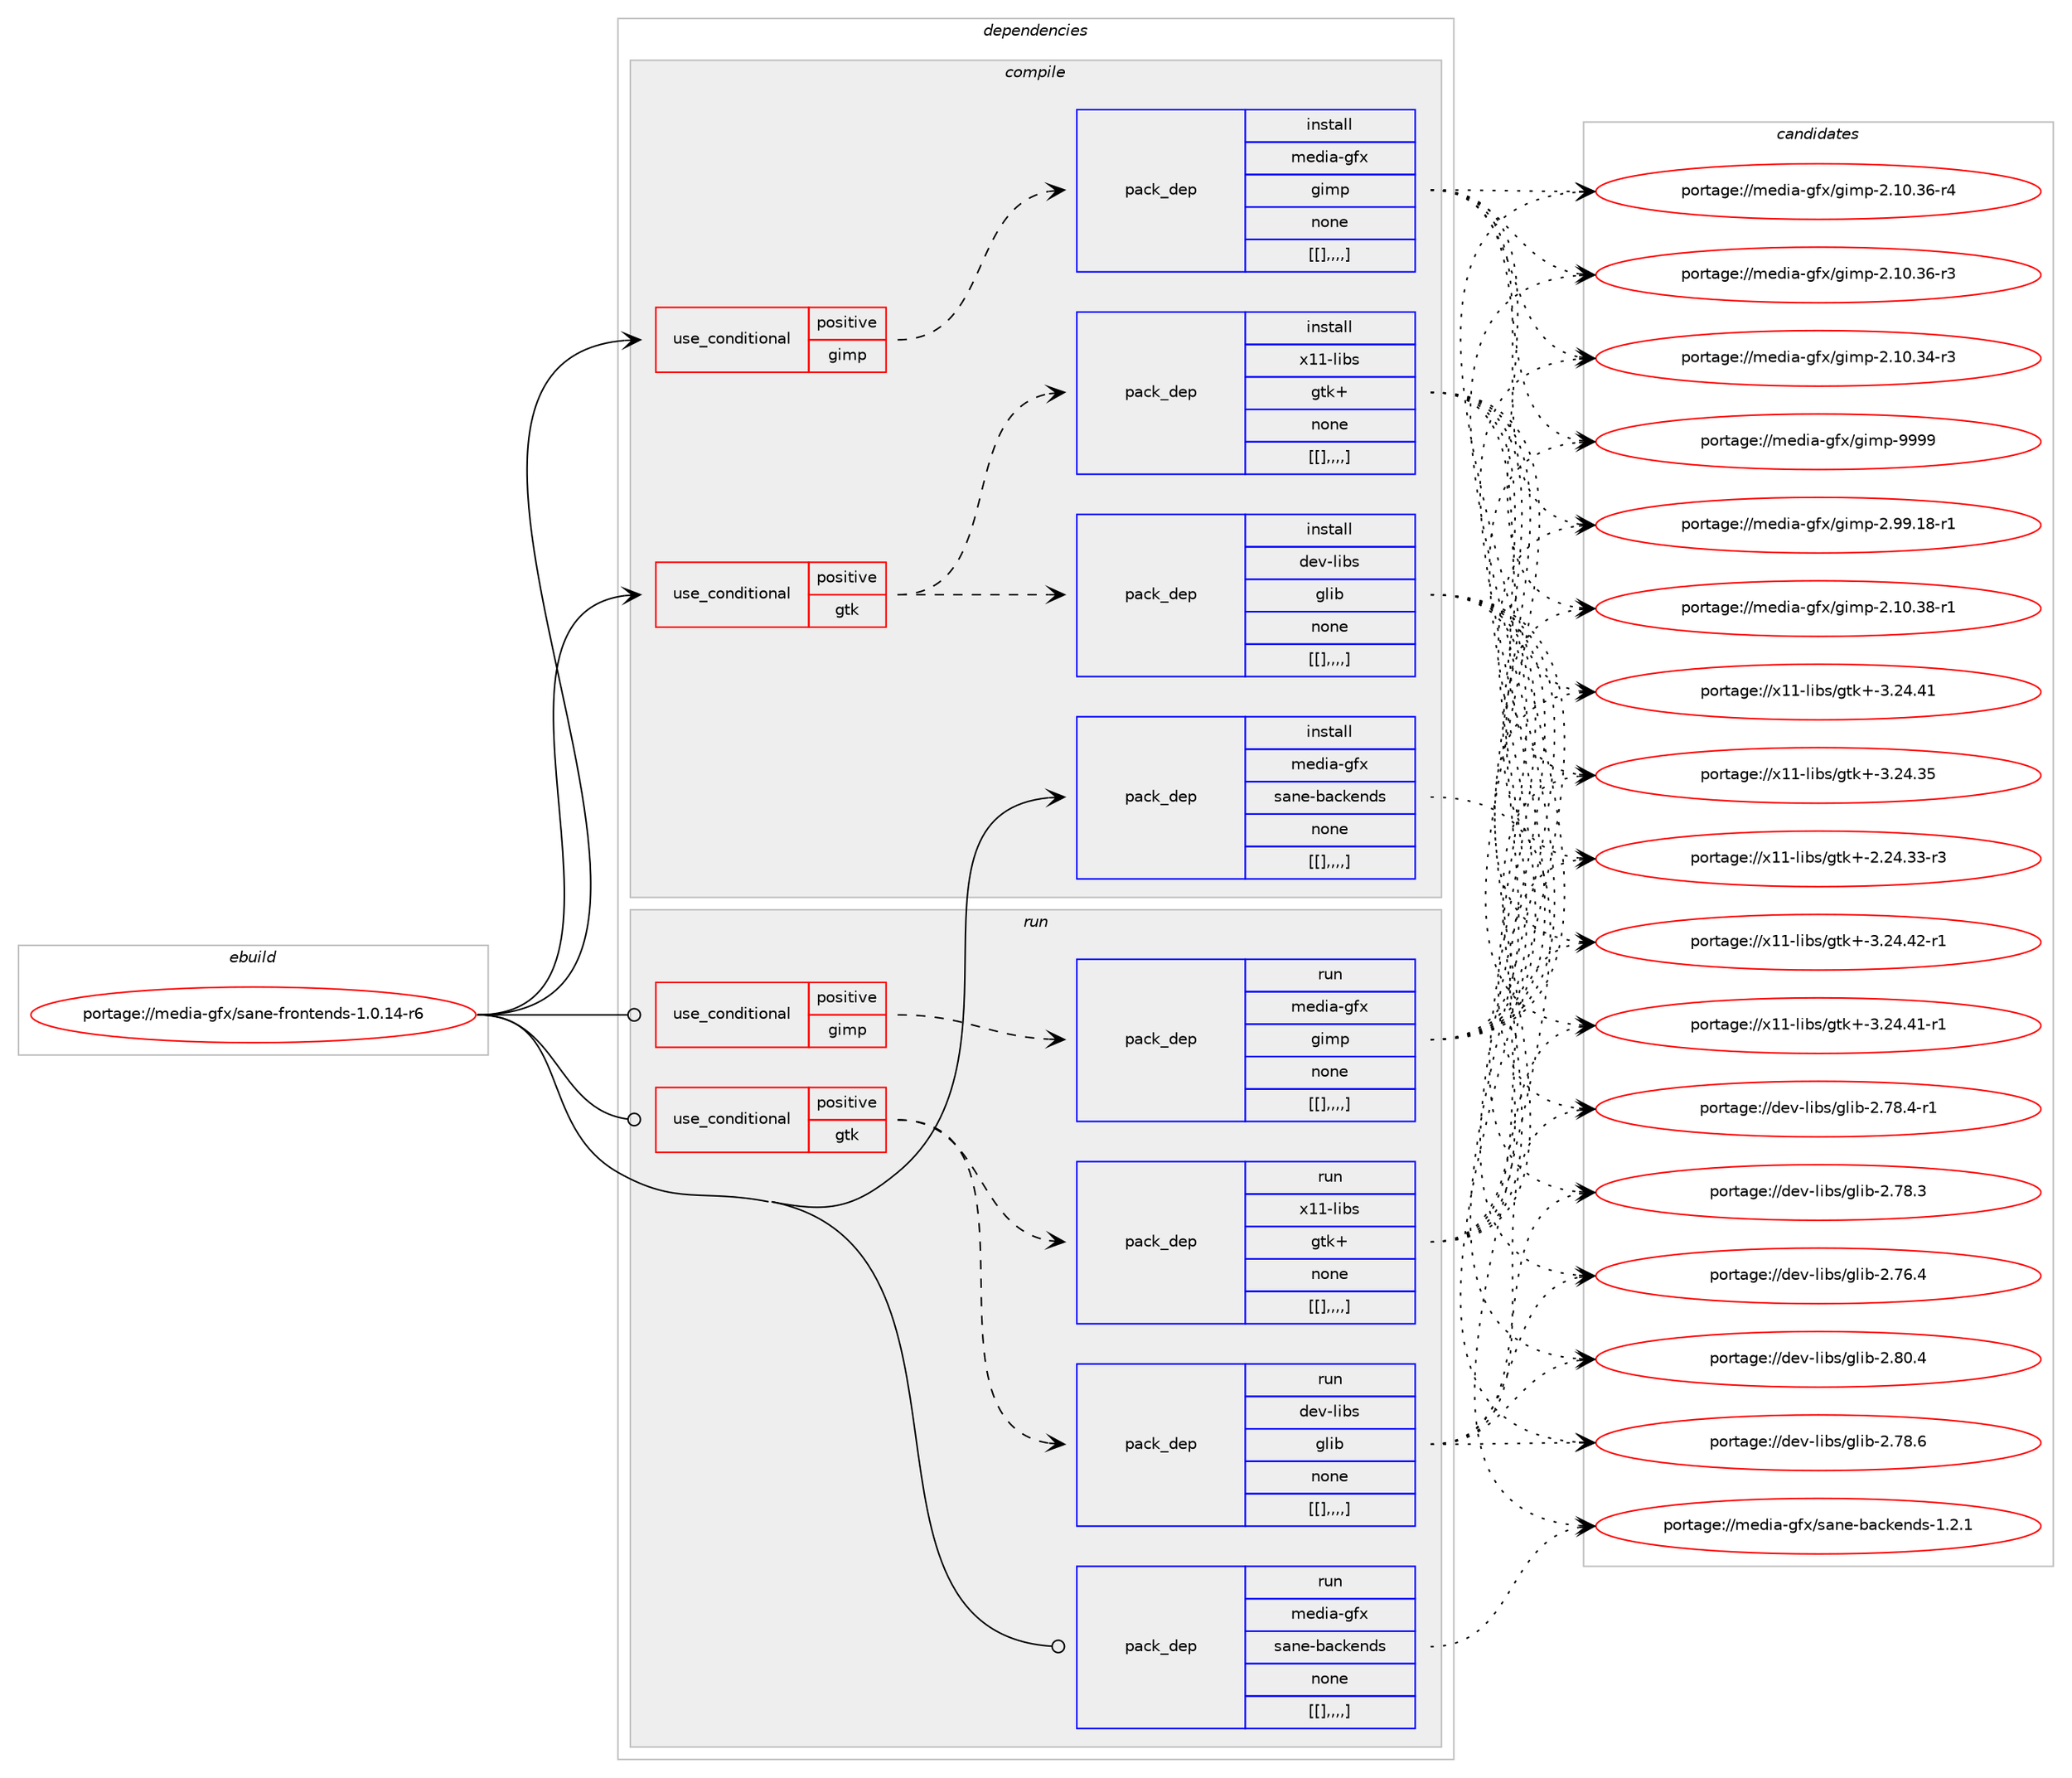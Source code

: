 digraph prolog {

# *************
# Graph options
# *************

newrank=true;
concentrate=true;
compound=true;
graph [rankdir=LR,fontname=Helvetica,fontsize=10,ranksep=1.5];#, ranksep=2.5, nodesep=0.2];
edge  [arrowhead=vee];
node  [fontname=Helvetica,fontsize=10];

# **********
# The ebuild
# **********

subgraph cluster_leftcol {
color=gray;
label=<<i>ebuild</i>>;
id [label="portage://media-gfx/sane-frontends-1.0.14-r6", color=red, width=4, href="../media-gfx/sane-frontends-1.0.14-r6.svg"];
}

# ****************
# The dependencies
# ****************

subgraph cluster_midcol {
color=gray;
label=<<i>dependencies</i>>;
subgraph cluster_compile {
fillcolor="#eeeeee";
style=filled;
label=<<i>compile</i>>;
subgraph cond80052 {
dependency316168 [label=<<TABLE BORDER="0" CELLBORDER="1" CELLSPACING="0" CELLPADDING="4"><TR><TD ROWSPAN="3" CELLPADDING="10">use_conditional</TD></TR><TR><TD>positive</TD></TR><TR><TD>gimp</TD></TR></TABLE>>, shape=none, color=red];
subgraph pack233478 {
dependency316203 [label=<<TABLE BORDER="0" CELLBORDER="1" CELLSPACING="0" CELLPADDING="4" WIDTH="220"><TR><TD ROWSPAN="6" CELLPADDING="30">pack_dep</TD></TR><TR><TD WIDTH="110">install</TD></TR><TR><TD>media-gfx</TD></TR><TR><TD>gimp</TD></TR><TR><TD>none</TD></TR><TR><TD>[[],,,,]</TD></TR></TABLE>>, shape=none, color=blue];
}
dependency316168:e -> dependency316203:w [weight=20,style="dashed",arrowhead="vee"];
}
id:e -> dependency316168:w [weight=20,style="solid",arrowhead="vee"];
subgraph cond80060 {
dependency316263 [label=<<TABLE BORDER="0" CELLBORDER="1" CELLSPACING="0" CELLPADDING="4"><TR><TD ROWSPAN="3" CELLPADDING="10">use_conditional</TD></TR><TR><TD>positive</TD></TR><TR><TD>gtk</TD></TR></TABLE>>, shape=none, color=red];
subgraph pack233556 {
dependency316285 [label=<<TABLE BORDER="0" CELLBORDER="1" CELLSPACING="0" CELLPADDING="4" WIDTH="220"><TR><TD ROWSPAN="6" CELLPADDING="30">pack_dep</TD></TR><TR><TD WIDTH="110">install</TD></TR><TR><TD>dev-libs</TD></TR><TR><TD>glib</TD></TR><TR><TD>none</TD></TR><TR><TD>[[],,,,]</TD></TR></TABLE>>, shape=none, color=blue];
}
dependency316263:e -> dependency316285:w [weight=20,style="dashed",arrowhead="vee"];
subgraph pack233576 {
dependency316321 [label=<<TABLE BORDER="0" CELLBORDER="1" CELLSPACING="0" CELLPADDING="4" WIDTH="220"><TR><TD ROWSPAN="6" CELLPADDING="30">pack_dep</TD></TR><TR><TD WIDTH="110">install</TD></TR><TR><TD>x11-libs</TD></TR><TR><TD>gtk+</TD></TR><TR><TD>none</TD></TR><TR><TD>[[],,,,]</TD></TR></TABLE>>, shape=none, color=blue];
}
dependency316263:e -> dependency316321:w [weight=20,style="dashed",arrowhead="vee"];
}
id:e -> dependency316263:w [weight=20,style="solid",arrowhead="vee"];
subgraph pack233609 {
dependency316324 [label=<<TABLE BORDER="0" CELLBORDER="1" CELLSPACING="0" CELLPADDING="4" WIDTH="220"><TR><TD ROWSPAN="6" CELLPADDING="30">pack_dep</TD></TR><TR><TD WIDTH="110">install</TD></TR><TR><TD>media-gfx</TD></TR><TR><TD>sane-backends</TD></TR><TR><TD>none</TD></TR><TR><TD>[[],,,,]</TD></TR></TABLE>>, shape=none, color=blue];
}
id:e -> dependency316324:w [weight=20,style="solid",arrowhead="vee"];
}
subgraph cluster_compileandrun {
fillcolor="#eeeeee";
style=filled;
label=<<i>compile and run</i>>;
}
subgraph cluster_run {
fillcolor="#eeeeee";
style=filled;
label=<<i>run</i>>;
subgraph cond80077 {
dependency316331 [label=<<TABLE BORDER="0" CELLBORDER="1" CELLSPACING="0" CELLPADDING="4"><TR><TD ROWSPAN="3" CELLPADDING="10">use_conditional</TD></TR><TR><TD>positive</TD></TR><TR><TD>gimp</TD></TR></TABLE>>, shape=none, color=red];
subgraph pack233610 {
dependency316333 [label=<<TABLE BORDER="0" CELLBORDER="1" CELLSPACING="0" CELLPADDING="4" WIDTH="220"><TR><TD ROWSPAN="6" CELLPADDING="30">pack_dep</TD></TR><TR><TD WIDTH="110">run</TD></TR><TR><TD>media-gfx</TD></TR><TR><TD>gimp</TD></TR><TR><TD>none</TD></TR><TR><TD>[[],,,,]</TD></TR></TABLE>>, shape=none, color=blue];
}
dependency316331:e -> dependency316333:w [weight=20,style="dashed",arrowhead="vee"];
}
id:e -> dependency316331:w [weight=20,style="solid",arrowhead="odot"];
subgraph cond80087 {
dependency316387 [label=<<TABLE BORDER="0" CELLBORDER="1" CELLSPACING="0" CELLPADDING="4"><TR><TD ROWSPAN="3" CELLPADDING="10">use_conditional</TD></TR><TR><TD>positive</TD></TR><TR><TD>gtk</TD></TR></TABLE>>, shape=none, color=red];
subgraph pack233693 {
dependency316431 [label=<<TABLE BORDER="0" CELLBORDER="1" CELLSPACING="0" CELLPADDING="4" WIDTH="220"><TR><TD ROWSPAN="6" CELLPADDING="30">pack_dep</TD></TR><TR><TD WIDTH="110">run</TD></TR><TR><TD>dev-libs</TD></TR><TR><TD>glib</TD></TR><TR><TD>none</TD></TR><TR><TD>[[],,,,]</TD></TR></TABLE>>, shape=none, color=blue];
}
dependency316387:e -> dependency316431:w [weight=20,style="dashed",arrowhead="vee"];
subgraph pack233711 {
dependency316495 [label=<<TABLE BORDER="0" CELLBORDER="1" CELLSPACING="0" CELLPADDING="4" WIDTH="220"><TR><TD ROWSPAN="6" CELLPADDING="30">pack_dep</TD></TR><TR><TD WIDTH="110">run</TD></TR><TR><TD>x11-libs</TD></TR><TR><TD>gtk+</TD></TR><TR><TD>none</TD></TR><TR><TD>[[],,,,]</TD></TR></TABLE>>, shape=none, color=blue];
}
dependency316387:e -> dependency316495:w [weight=20,style="dashed",arrowhead="vee"];
}
id:e -> dependency316387:w [weight=20,style="solid",arrowhead="odot"];
subgraph pack233753 {
dependency316520 [label=<<TABLE BORDER="0" CELLBORDER="1" CELLSPACING="0" CELLPADDING="4" WIDTH="220"><TR><TD ROWSPAN="6" CELLPADDING="30">pack_dep</TD></TR><TR><TD WIDTH="110">run</TD></TR><TR><TD>media-gfx</TD></TR><TR><TD>sane-backends</TD></TR><TR><TD>none</TD></TR><TR><TD>[[],,,,]</TD></TR></TABLE>>, shape=none, color=blue];
}
id:e -> dependency316520:w [weight=20,style="solid",arrowhead="odot"];
}
}

# **************
# The candidates
# **************

subgraph cluster_choices {
rank=same;
color=gray;
label=<<i>candidates</i>>;

subgraph choice231453 {
color=black;
nodesep=1;
choice1091011001059745103102120471031051091124557575757 [label="portage://media-gfx/gimp-9999", color=red, width=4,href="../media-gfx/gimp-9999.svg"];
choice10910110010597451031021204710310510911245504657574649564511449 [label="portage://media-gfx/gimp-2.99.18-r1", color=red, width=4,href="../media-gfx/gimp-2.99.18-r1.svg"];
choice10910110010597451031021204710310510911245504649484651564511449 [label="portage://media-gfx/gimp-2.10.38-r1", color=red, width=4,href="../media-gfx/gimp-2.10.38-r1.svg"];
choice10910110010597451031021204710310510911245504649484651544511452 [label="portage://media-gfx/gimp-2.10.36-r4", color=red, width=4,href="../media-gfx/gimp-2.10.36-r4.svg"];
choice10910110010597451031021204710310510911245504649484651544511451 [label="portage://media-gfx/gimp-2.10.36-r3", color=red, width=4,href="../media-gfx/gimp-2.10.36-r3.svg"];
choice10910110010597451031021204710310510911245504649484651524511451 [label="portage://media-gfx/gimp-2.10.34-r3", color=red, width=4,href="../media-gfx/gimp-2.10.34-r3.svg"];
dependency316203:e -> choice1091011001059745103102120471031051091124557575757:w [style=dotted,weight="100"];
dependency316203:e -> choice10910110010597451031021204710310510911245504657574649564511449:w [style=dotted,weight="100"];
dependency316203:e -> choice10910110010597451031021204710310510911245504649484651564511449:w [style=dotted,weight="100"];
dependency316203:e -> choice10910110010597451031021204710310510911245504649484651544511452:w [style=dotted,weight="100"];
dependency316203:e -> choice10910110010597451031021204710310510911245504649484651544511451:w [style=dotted,weight="100"];
dependency316203:e -> choice10910110010597451031021204710310510911245504649484651524511451:w [style=dotted,weight="100"];
}
subgraph choice231491 {
color=black;
nodesep=1;
choice1001011184510810598115471031081059845504656484652 [label="portage://dev-libs/glib-2.80.4", color=red, width=4,href="../dev-libs/glib-2.80.4.svg"];
choice1001011184510810598115471031081059845504655564654 [label="portage://dev-libs/glib-2.78.6", color=red, width=4,href="../dev-libs/glib-2.78.6.svg"];
choice10010111845108105981154710310810598455046555646524511449 [label="portage://dev-libs/glib-2.78.4-r1", color=red, width=4,href="../dev-libs/glib-2.78.4-r1.svg"];
choice1001011184510810598115471031081059845504655564651 [label="portage://dev-libs/glib-2.78.3", color=red, width=4,href="../dev-libs/glib-2.78.3.svg"];
choice1001011184510810598115471031081059845504655544652 [label="portage://dev-libs/glib-2.76.4", color=red, width=4,href="../dev-libs/glib-2.76.4.svg"];
dependency316285:e -> choice1001011184510810598115471031081059845504656484652:w [style=dotted,weight="100"];
dependency316285:e -> choice1001011184510810598115471031081059845504655564654:w [style=dotted,weight="100"];
dependency316285:e -> choice10010111845108105981154710310810598455046555646524511449:w [style=dotted,weight="100"];
dependency316285:e -> choice1001011184510810598115471031081059845504655564651:w [style=dotted,weight="100"];
dependency316285:e -> choice1001011184510810598115471031081059845504655544652:w [style=dotted,weight="100"];
}
subgraph choice231511 {
color=black;
nodesep=1;
choice12049494510810598115471031161074345514650524652504511449 [label="portage://x11-libs/gtk+-3.24.42-r1", color=red, width=4,href="../x11-libs/gtk+-3.24.42-r1.svg"];
choice12049494510810598115471031161074345514650524652494511449 [label="portage://x11-libs/gtk+-3.24.41-r1", color=red, width=4,href="../x11-libs/gtk+-3.24.41-r1.svg"];
choice1204949451081059811547103116107434551465052465249 [label="portage://x11-libs/gtk+-3.24.41", color=red, width=4,href="../x11-libs/gtk+-3.24.41.svg"];
choice1204949451081059811547103116107434551465052465153 [label="portage://x11-libs/gtk+-3.24.35", color=red, width=4,href="../x11-libs/gtk+-3.24.35.svg"];
choice12049494510810598115471031161074345504650524651514511451 [label="portage://x11-libs/gtk+-2.24.33-r3", color=red, width=4,href="../x11-libs/gtk+-2.24.33-r3.svg"];
dependency316321:e -> choice12049494510810598115471031161074345514650524652504511449:w [style=dotted,weight="100"];
dependency316321:e -> choice12049494510810598115471031161074345514650524652494511449:w [style=dotted,weight="100"];
dependency316321:e -> choice1204949451081059811547103116107434551465052465249:w [style=dotted,weight="100"];
dependency316321:e -> choice1204949451081059811547103116107434551465052465153:w [style=dotted,weight="100"];
dependency316321:e -> choice12049494510810598115471031161074345504650524651514511451:w [style=dotted,weight="100"];
}
subgraph choice231520 {
color=black;
nodesep=1;
choice1091011001059745103102120471159711010145989799107101110100115454946504649 [label="portage://media-gfx/sane-backends-1.2.1", color=red, width=4,href="../media-gfx/sane-backends-1.2.1.svg"];
dependency316324:e -> choice1091011001059745103102120471159711010145989799107101110100115454946504649:w [style=dotted,weight="100"];
}
subgraph choice231542 {
color=black;
nodesep=1;
choice1091011001059745103102120471031051091124557575757 [label="portage://media-gfx/gimp-9999", color=red, width=4,href="../media-gfx/gimp-9999.svg"];
choice10910110010597451031021204710310510911245504657574649564511449 [label="portage://media-gfx/gimp-2.99.18-r1", color=red, width=4,href="../media-gfx/gimp-2.99.18-r1.svg"];
choice10910110010597451031021204710310510911245504649484651564511449 [label="portage://media-gfx/gimp-2.10.38-r1", color=red, width=4,href="../media-gfx/gimp-2.10.38-r1.svg"];
choice10910110010597451031021204710310510911245504649484651544511452 [label="portage://media-gfx/gimp-2.10.36-r4", color=red, width=4,href="../media-gfx/gimp-2.10.36-r4.svg"];
choice10910110010597451031021204710310510911245504649484651544511451 [label="portage://media-gfx/gimp-2.10.36-r3", color=red, width=4,href="../media-gfx/gimp-2.10.36-r3.svg"];
choice10910110010597451031021204710310510911245504649484651524511451 [label="portage://media-gfx/gimp-2.10.34-r3", color=red, width=4,href="../media-gfx/gimp-2.10.34-r3.svg"];
dependency316333:e -> choice1091011001059745103102120471031051091124557575757:w [style=dotted,weight="100"];
dependency316333:e -> choice10910110010597451031021204710310510911245504657574649564511449:w [style=dotted,weight="100"];
dependency316333:e -> choice10910110010597451031021204710310510911245504649484651564511449:w [style=dotted,weight="100"];
dependency316333:e -> choice10910110010597451031021204710310510911245504649484651544511452:w [style=dotted,weight="100"];
dependency316333:e -> choice10910110010597451031021204710310510911245504649484651544511451:w [style=dotted,weight="100"];
dependency316333:e -> choice10910110010597451031021204710310510911245504649484651524511451:w [style=dotted,weight="100"];
}
subgraph choice231578 {
color=black;
nodesep=1;
choice1001011184510810598115471031081059845504656484652 [label="portage://dev-libs/glib-2.80.4", color=red, width=4,href="../dev-libs/glib-2.80.4.svg"];
choice1001011184510810598115471031081059845504655564654 [label="portage://dev-libs/glib-2.78.6", color=red, width=4,href="../dev-libs/glib-2.78.6.svg"];
choice10010111845108105981154710310810598455046555646524511449 [label="portage://dev-libs/glib-2.78.4-r1", color=red, width=4,href="../dev-libs/glib-2.78.4-r1.svg"];
choice1001011184510810598115471031081059845504655564651 [label="portage://dev-libs/glib-2.78.3", color=red, width=4,href="../dev-libs/glib-2.78.3.svg"];
choice1001011184510810598115471031081059845504655544652 [label="portage://dev-libs/glib-2.76.4", color=red, width=4,href="../dev-libs/glib-2.76.4.svg"];
dependency316431:e -> choice1001011184510810598115471031081059845504656484652:w [style=dotted,weight="100"];
dependency316431:e -> choice1001011184510810598115471031081059845504655564654:w [style=dotted,weight="100"];
dependency316431:e -> choice10010111845108105981154710310810598455046555646524511449:w [style=dotted,weight="100"];
dependency316431:e -> choice1001011184510810598115471031081059845504655564651:w [style=dotted,weight="100"];
dependency316431:e -> choice1001011184510810598115471031081059845504655544652:w [style=dotted,weight="100"];
}
subgraph choice231632 {
color=black;
nodesep=1;
choice12049494510810598115471031161074345514650524652504511449 [label="portage://x11-libs/gtk+-3.24.42-r1", color=red, width=4,href="../x11-libs/gtk+-3.24.42-r1.svg"];
choice12049494510810598115471031161074345514650524652494511449 [label="portage://x11-libs/gtk+-3.24.41-r1", color=red, width=4,href="../x11-libs/gtk+-3.24.41-r1.svg"];
choice1204949451081059811547103116107434551465052465249 [label="portage://x11-libs/gtk+-3.24.41", color=red, width=4,href="../x11-libs/gtk+-3.24.41.svg"];
choice1204949451081059811547103116107434551465052465153 [label="portage://x11-libs/gtk+-3.24.35", color=red, width=4,href="../x11-libs/gtk+-3.24.35.svg"];
choice12049494510810598115471031161074345504650524651514511451 [label="portage://x11-libs/gtk+-2.24.33-r3", color=red, width=4,href="../x11-libs/gtk+-2.24.33-r3.svg"];
dependency316495:e -> choice12049494510810598115471031161074345514650524652504511449:w [style=dotted,weight="100"];
dependency316495:e -> choice12049494510810598115471031161074345514650524652494511449:w [style=dotted,weight="100"];
dependency316495:e -> choice1204949451081059811547103116107434551465052465249:w [style=dotted,weight="100"];
dependency316495:e -> choice1204949451081059811547103116107434551465052465153:w [style=dotted,weight="100"];
dependency316495:e -> choice12049494510810598115471031161074345504650524651514511451:w [style=dotted,weight="100"];
}
subgraph choice231637 {
color=black;
nodesep=1;
choice1091011001059745103102120471159711010145989799107101110100115454946504649 [label="portage://media-gfx/sane-backends-1.2.1", color=red, width=4,href="../media-gfx/sane-backends-1.2.1.svg"];
dependency316520:e -> choice1091011001059745103102120471159711010145989799107101110100115454946504649:w [style=dotted,weight="100"];
}
}

}
